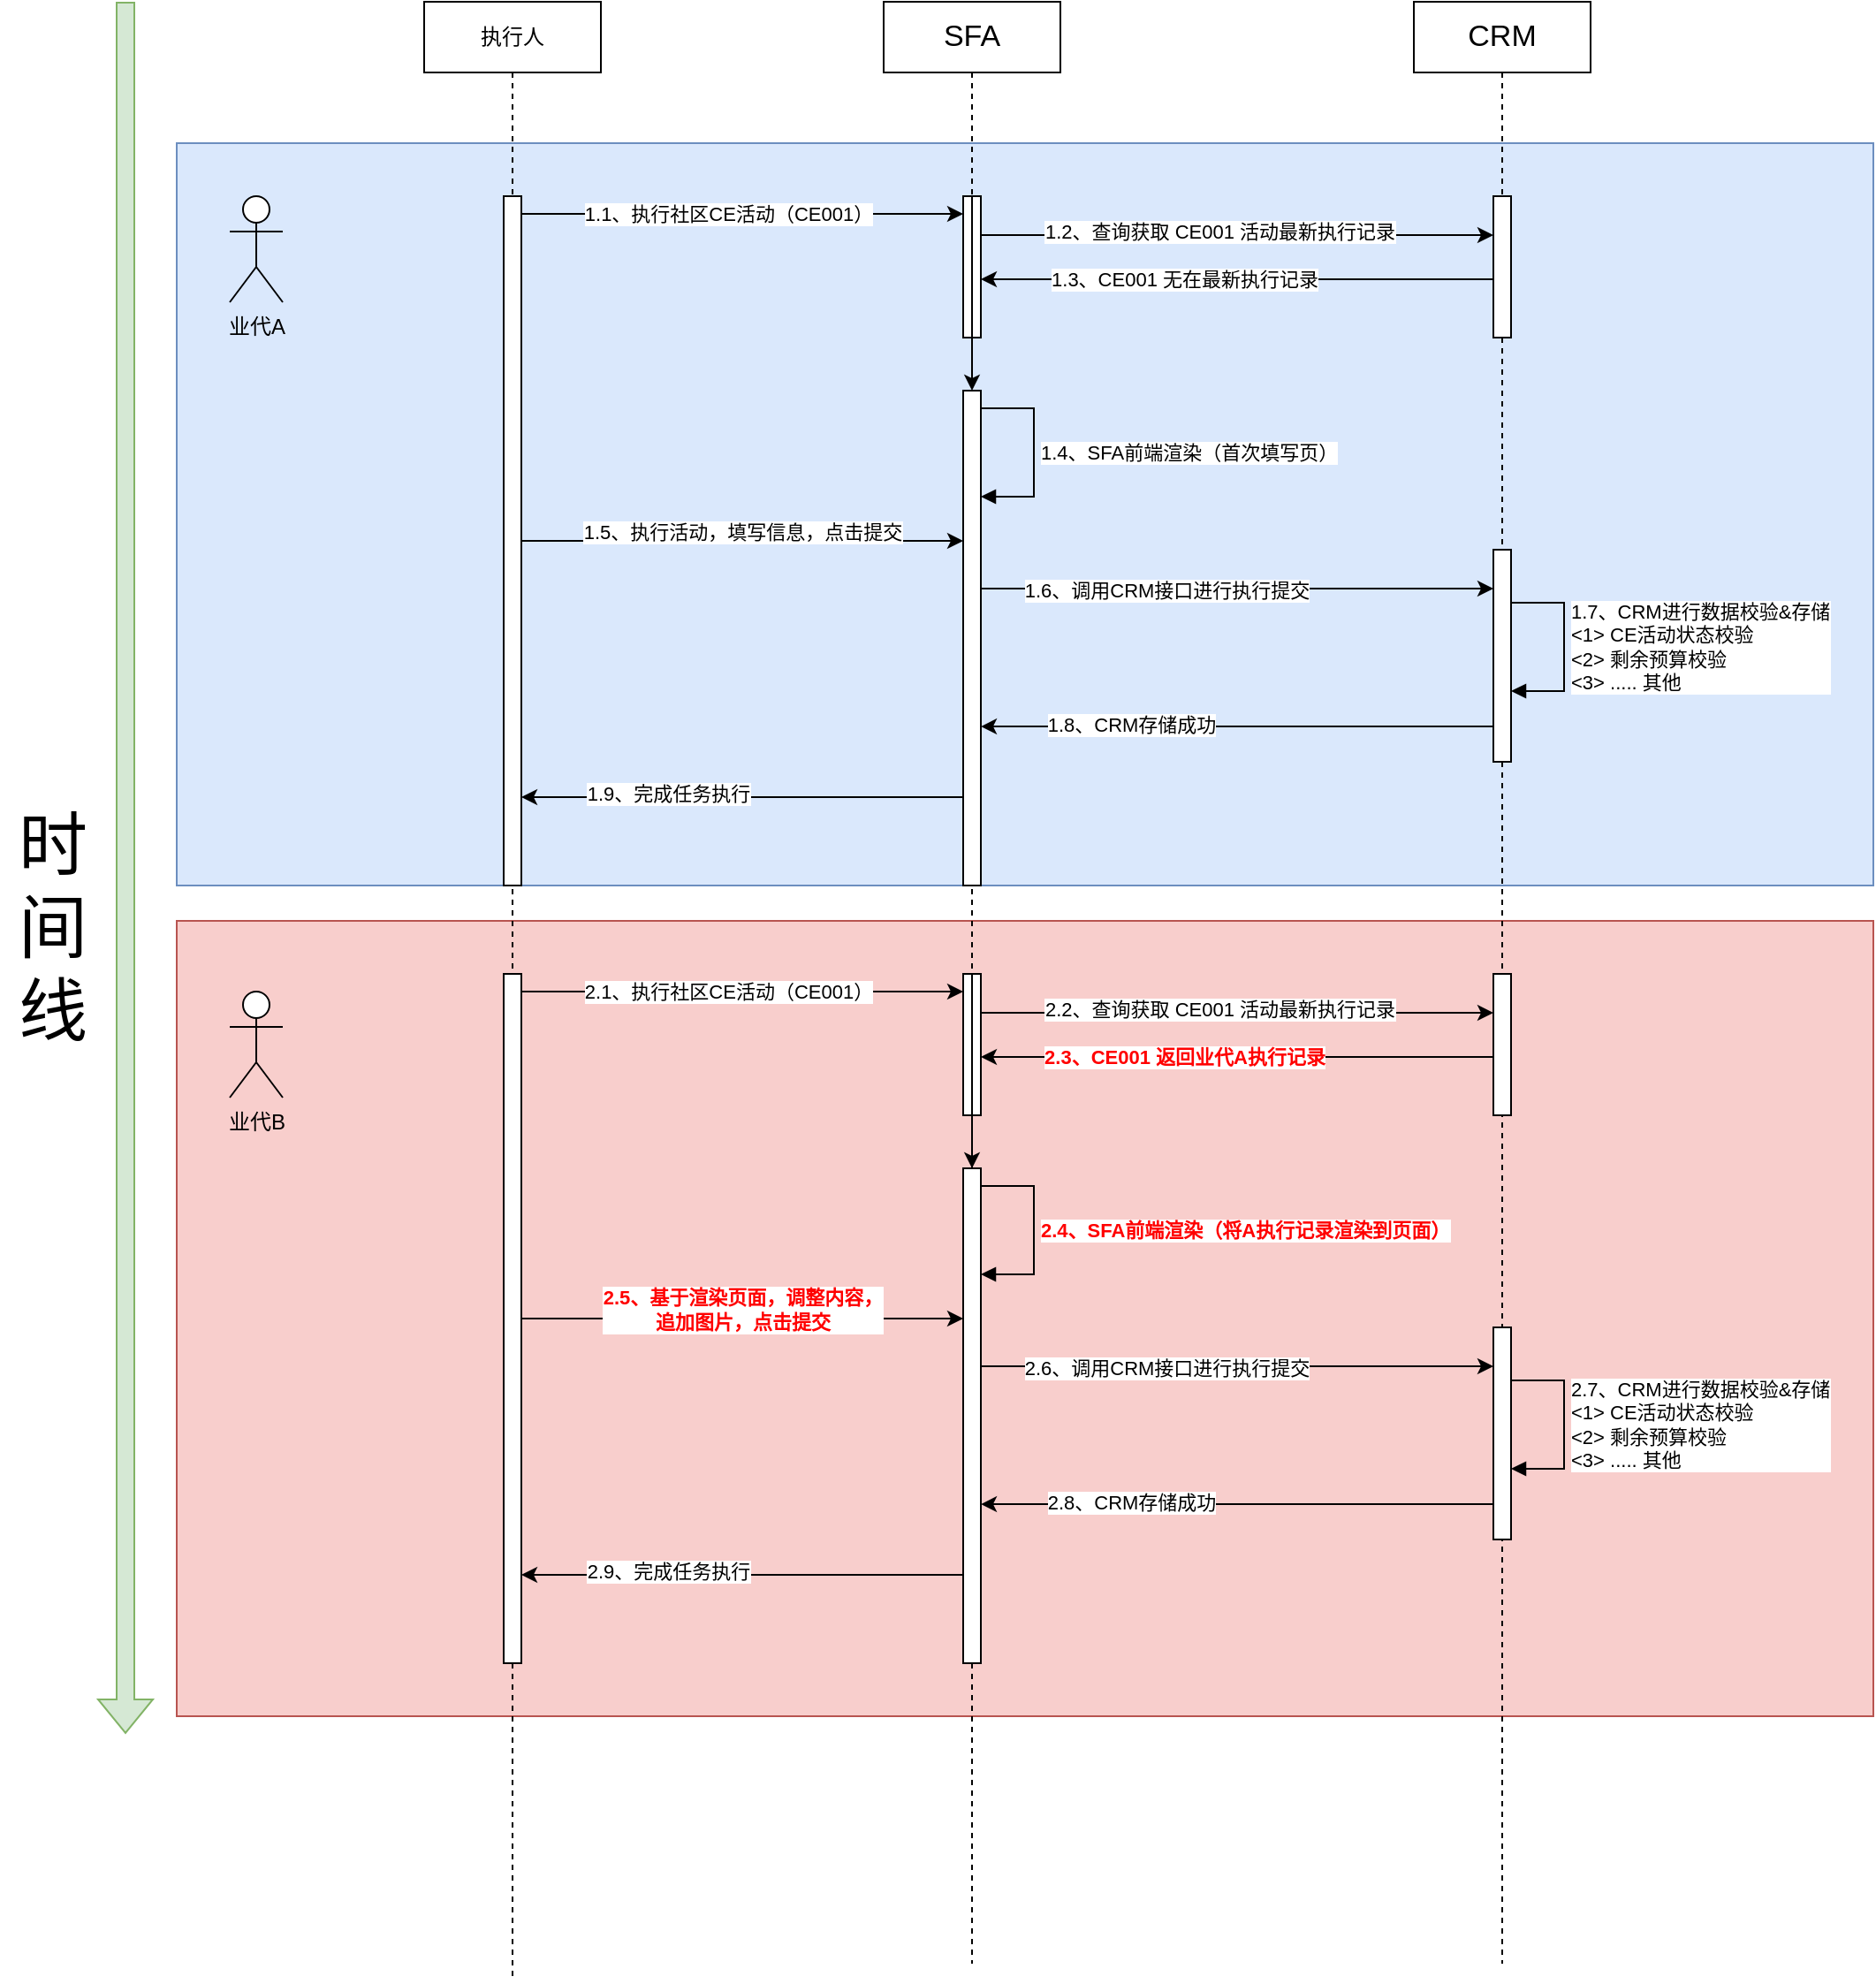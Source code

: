 <mxfile version="24.4.4" type="github">
  <diagram name="第 1 页" id="oT-IUX3YpCUqJ1tW2yBU">
    <mxGraphModel dx="2501" dy="991" grid="1" gridSize="10" guides="1" tooltips="1" connect="1" arrows="1" fold="1" page="1" pageScale="1" pageWidth="827" pageHeight="1169" math="0" shadow="0">
      <root>
        <mxCell id="0" />
        <mxCell id="1" parent="0" />
        <mxCell id="MuskfMbHmCuyWgwmizYg-84" value="" style="rounded=0;whiteSpace=wrap;html=1;fillColor=#f8cecc;strokeColor=#b85450;" vertex="1" parent="1">
          <mxGeometry x="-360" y="580" width="960" height="450" as="geometry" />
        </mxCell>
        <mxCell id="MuskfMbHmCuyWgwmizYg-83" value="" style="rounded=0;whiteSpace=wrap;html=1;fillColor=#dae8fc;strokeColor=#6c8ebf;" vertex="1" parent="1">
          <mxGeometry x="-360" y="140" width="960" height="420" as="geometry" />
        </mxCell>
        <mxCell id="MuskfMbHmCuyWgwmizYg-2" value="SFA" style="shape=umlLifeline;perimeter=lifelinePerimeter;whiteSpace=wrap;html=1;container=1;dropTarget=0;collapsible=0;recursiveResize=0;outlineConnect=0;portConstraint=eastwest;newEdgeStyle={&quot;curved&quot;:0,&quot;rounded&quot;:0};fontSize=17;movable=0;resizable=0;rotatable=0;deletable=0;editable=0;locked=1;connectable=0;" vertex="1" parent="1">
          <mxGeometry x="40" y="60" width="100" height="1110" as="geometry" />
        </mxCell>
        <mxCell id="MuskfMbHmCuyWgwmizYg-3" value="CRM" style="shape=umlLifeline;perimeter=lifelinePerimeter;whiteSpace=wrap;html=1;container=1;dropTarget=0;collapsible=0;recursiveResize=0;outlineConnect=0;portConstraint=eastwest;newEdgeStyle={&quot;curved&quot;:0,&quot;rounded&quot;:0};fontSize=17;movable=0;resizable=0;rotatable=0;deletable=0;editable=0;locked=1;connectable=0;" vertex="1" parent="1">
          <mxGeometry x="340" y="60" width="100" height="1110" as="geometry" />
        </mxCell>
        <mxCell id="MuskfMbHmCuyWgwmizYg-5" value="业代A" style="shape=umlActor;verticalLabelPosition=bottom;verticalAlign=top;html=1;" vertex="1" parent="1">
          <mxGeometry x="-330" y="170" width="30" height="60" as="geometry" />
        </mxCell>
        <mxCell id="MuskfMbHmCuyWgwmizYg-13" value="" style="edgeStyle=orthogonalEdgeStyle;rounded=0;orthogonalLoop=1;jettySize=auto;html=1;curved=0;" edge="1" parent="1">
          <mxGeometry relative="1" as="geometry">
            <mxPoint x="95" y="192" as="sourcePoint" />
            <mxPoint x="385" y="192" as="targetPoint" />
          </mxGeometry>
        </mxCell>
        <mxCell id="MuskfMbHmCuyWgwmizYg-15" value="1.2、查询获取 CE001 活动最新执行记录" style="edgeLabel;html=1;align=center;verticalAlign=middle;resizable=0;points=[];" vertex="1" connectable="0" parent="MuskfMbHmCuyWgwmizYg-13">
          <mxGeometry x="-0.214" y="2" relative="1" as="geometry">
            <mxPoint x="21" as="offset" />
          </mxGeometry>
        </mxCell>
        <mxCell id="MuskfMbHmCuyWgwmizYg-10" value="" style="html=1;points=[[0,0,0,0,5],[0,1,0,0,-5],[1,0,0,0,5],[1,1,0,0,-5]];perimeter=orthogonalPerimeter;outlineConnect=0;targetShapes=umlLifeline;portConstraint=eastwest;newEdgeStyle={&quot;curved&quot;:0,&quot;rounded&quot;:0};" vertex="1" parent="1">
          <mxGeometry x="85" y="170" width="10" height="80" as="geometry" />
        </mxCell>
        <mxCell id="MuskfMbHmCuyWgwmizYg-17" value="" style="edgeStyle=orthogonalEdgeStyle;rounded=0;orthogonalLoop=1;jettySize=auto;html=1;curved=0;" edge="1" parent="1">
          <mxGeometry relative="1" as="geometry">
            <mxPoint x="385" y="217" as="sourcePoint" />
            <mxPoint x="95" y="217" as="targetPoint" />
          </mxGeometry>
        </mxCell>
        <mxCell id="MuskfMbHmCuyWgwmizYg-18" value="1.3、CE001 无在最新执行记录" style="edgeLabel;html=1;align=center;verticalAlign=middle;resizable=0;points=[];" vertex="1" connectable="0" parent="MuskfMbHmCuyWgwmizYg-17">
          <mxGeometry x="0.503" relative="1" as="geometry">
            <mxPoint x="43" as="offset" />
          </mxGeometry>
        </mxCell>
        <mxCell id="MuskfMbHmCuyWgwmizYg-12" value="" style="html=1;points=[[0,0,0,0,5],[0,1,0,0,-5],[1,0,0,0,5],[1,1,0,0,-5]];perimeter=orthogonalPerimeter;outlineConnect=0;targetShapes=umlLifeline;portConstraint=eastwest;newEdgeStyle={&quot;curved&quot;:0,&quot;rounded&quot;:0};" vertex="1" parent="1">
          <mxGeometry x="385" y="170" width="10" height="80" as="geometry" />
        </mxCell>
        <mxCell id="MuskfMbHmCuyWgwmizYg-24" value="" style="edgeStyle=orthogonalEdgeStyle;rounded=0;orthogonalLoop=1;jettySize=auto;html=1;curved=0;" edge="1" parent="1">
          <mxGeometry relative="1" as="geometry">
            <mxPoint x="95" y="392.0" as="sourcePoint" />
            <mxPoint x="385" y="392.0" as="targetPoint" />
          </mxGeometry>
        </mxCell>
        <mxCell id="MuskfMbHmCuyWgwmizYg-26" value="1.6、调用CRM接口进行执行提交" style="edgeLabel;html=1;align=center;verticalAlign=middle;resizable=0;points=[];" vertex="1" connectable="0" parent="MuskfMbHmCuyWgwmizYg-24">
          <mxGeometry x="-0.302" y="-1" relative="1" as="geometry">
            <mxPoint x="4" as="offset" />
          </mxGeometry>
        </mxCell>
        <mxCell id="MuskfMbHmCuyWgwmizYg-38" value="" style="edgeStyle=orthogonalEdgeStyle;rounded=0;orthogonalLoop=1;jettySize=auto;html=1;curved=0;" edge="1" parent="1" source="MuskfMbHmCuyWgwmizYg-19">
          <mxGeometry relative="1" as="geometry">
            <mxPoint x="-165" y="509.966" as="targetPoint" />
            <Array as="points">
              <mxPoint x="-90" y="510" />
              <mxPoint x="-90" y="510" />
            </Array>
          </mxGeometry>
        </mxCell>
        <mxCell id="MuskfMbHmCuyWgwmizYg-39" value="1.9、完成任务执行" style="edgeLabel;html=1;align=center;verticalAlign=middle;resizable=0;points=[];" vertex="1" connectable="0" parent="MuskfMbHmCuyWgwmizYg-38">
          <mxGeometry x="0.339" y="-2" relative="1" as="geometry">
            <mxPoint as="offset" />
          </mxGeometry>
        </mxCell>
        <mxCell id="MuskfMbHmCuyWgwmizYg-19" value="" style="html=1;points=[[0,0,0,0,5],[0,1,0,0,-5],[1,0,0,0,5],[1,1,0,0,-5]];perimeter=orthogonalPerimeter;outlineConnect=0;targetShapes=umlLifeline;portConstraint=eastwest;newEdgeStyle={&quot;curved&quot;:0,&quot;rounded&quot;:0};" vertex="1" parent="1">
          <mxGeometry x="85" y="280" width="10" height="280" as="geometry" />
        </mxCell>
        <mxCell id="MuskfMbHmCuyWgwmizYg-20" value="" style="endArrow=classic;html=1;rounded=0;" edge="1" parent="1">
          <mxGeometry width="50" height="50" relative="1" as="geometry">
            <mxPoint x="90" y="170" as="sourcePoint" />
            <mxPoint x="90" y="280" as="targetPoint" />
          </mxGeometry>
        </mxCell>
        <mxCell id="MuskfMbHmCuyWgwmizYg-22" value="1.4、SFA前端渲染（首次填写页）" style="html=1;align=left;spacingLeft=2;endArrow=block;rounded=0;edgeStyle=orthogonalEdgeStyle;curved=0;rounded=0;" edge="1" parent="1">
          <mxGeometry relative="1" as="geometry">
            <mxPoint x="95" y="290" as="sourcePoint" />
            <Array as="points">
              <mxPoint x="125" y="290" />
              <mxPoint x="125" y="340" />
            </Array>
            <mxPoint x="95" y="340" as="targetPoint" />
          </mxGeometry>
        </mxCell>
        <mxCell id="MuskfMbHmCuyWgwmizYg-35" value="" style="edgeStyle=orthogonalEdgeStyle;rounded=0;orthogonalLoop=1;jettySize=auto;html=1;curved=0;" edge="1" parent="1" source="MuskfMbHmCuyWgwmizYg-25">
          <mxGeometry relative="1" as="geometry">
            <mxPoint x="95" y="470.029" as="targetPoint" />
            <Array as="points">
              <mxPoint x="320" y="470" />
              <mxPoint x="320" y="470" />
            </Array>
          </mxGeometry>
        </mxCell>
        <mxCell id="MuskfMbHmCuyWgwmizYg-36" value="1.8、CRM存储成功" style="edgeLabel;html=1;align=center;verticalAlign=middle;resizable=0;points=[];" vertex="1" connectable="0" parent="MuskfMbHmCuyWgwmizYg-35">
          <mxGeometry x="0.65" y="-1" relative="1" as="geometry">
            <mxPoint x="34" as="offset" />
          </mxGeometry>
        </mxCell>
        <mxCell id="MuskfMbHmCuyWgwmizYg-25" value="" style="html=1;points=[[0,0,0,0,5],[0,1,0,0,-5],[1,0,0,0,5],[1,1,0,0,-5]];perimeter=orthogonalPerimeter;outlineConnect=0;targetShapes=umlLifeline;portConstraint=eastwest;newEdgeStyle={&quot;curved&quot;:0,&quot;rounded&quot;:0};" vertex="1" parent="1">
          <mxGeometry x="385" y="370" width="10" height="120" as="geometry" />
        </mxCell>
        <mxCell id="MuskfMbHmCuyWgwmizYg-27" value="执行人" style="shape=umlLifeline;perimeter=lifelinePerimeter;whiteSpace=wrap;html=1;container=1;dropTarget=0;collapsible=0;recursiveResize=0;outlineConnect=0;portConstraint=eastwest;newEdgeStyle={&quot;curved&quot;:0,&quot;rounded&quot;:0};movable=0;resizable=0;rotatable=0;deletable=0;editable=0;locked=1;connectable=0;" vertex="1" parent="1">
          <mxGeometry x="-220" y="60" width="100" height="1120" as="geometry" />
        </mxCell>
        <mxCell id="MuskfMbHmCuyWgwmizYg-30" value="" style="edgeStyle=orthogonalEdgeStyle;rounded=0;orthogonalLoop=1;jettySize=auto;html=1;curved=0;" edge="1" parent="1">
          <mxGeometry relative="1" as="geometry">
            <mxPoint x="-165" y="365.0" as="sourcePoint" />
            <mxPoint x="85" y="365.0" as="targetPoint" />
          </mxGeometry>
        </mxCell>
        <mxCell id="MuskfMbHmCuyWgwmizYg-31" value="1.5、执行活动，填写信息，点击提交" style="edgeLabel;html=1;align=center;verticalAlign=middle;resizable=0;points=[];" vertex="1" connectable="0" parent="MuskfMbHmCuyWgwmizYg-30">
          <mxGeometry x="-0.424" relative="1" as="geometry">
            <mxPoint x="53" y="-5" as="offset" />
          </mxGeometry>
        </mxCell>
        <mxCell id="MuskfMbHmCuyWgwmizYg-48" value="" style="edgeStyle=orthogonalEdgeStyle;rounded=0;orthogonalLoop=1;jettySize=auto;html=1;curved=0;" edge="1" parent="1">
          <mxGeometry relative="1" as="geometry">
            <mxPoint x="-165" y="180" as="sourcePoint" />
            <mxPoint x="85" y="180" as="targetPoint" />
          </mxGeometry>
        </mxCell>
        <mxCell id="MuskfMbHmCuyWgwmizYg-50" value="1.1、执行社区CE活动（CE001）" style="edgeLabel;html=1;align=center;verticalAlign=middle;resizable=0;points=[];" vertex="1" connectable="0" parent="MuskfMbHmCuyWgwmizYg-48">
          <mxGeometry x="-0.069" relative="1" as="geometry">
            <mxPoint as="offset" />
          </mxGeometry>
        </mxCell>
        <mxCell id="MuskfMbHmCuyWgwmizYg-28" value="" style="html=1;points=[[0,0,0,0,5],[0,1,0,0,-5],[1,0,0,0,5],[1,1,0,0,-5]];perimeter=orthogonalPerimeter;outlineConnect=0;targetShapes=umlLifeline;portConstraint=eastwest;newEdgeStyle={&quot;curved&quot;:0,&quot;rounded&quot;:0};" vertex="1" parent="1">
          <mxGeometry x="-175" y="170" width="10" height="390" as="geometry" />
        </mxCell>
        <mxCell id="MuskfMbHmCuyWgwmizYg-32" value="1.7、CRM进行数据校验&amp;amp;存储&lt;br&gt;&amp;lt;1&amp;gt; CE活动状态校验&lt;br&gt;&amp;lt;2&amp;gt; 剩余预算校验&lt;br&gt;&amp;lt;3&amp;gt; ..... 其他" style="html=1;align=left;spacingLeft=2;endArrow=block;rounded=0;edgeStyle=orthogonalEdgeStyle;curved=0;rounded=0;" edge="1" parent="1" target="MuskfMbHmCuyWgwmizYg-25">
          <mxGeometry relative="1" as="geometry">
            <mxPoint x="395" y="400" as="sourcePoint" />
            <Array as="points">
              <mxPoint x="425" y="400" />
              <mxPoint x="425" y="450" />
            </Array>
            <mxPoint x="395" y="450" as="targetPoint" />
          </mxGeometry>
        </mxCell>
        <mxCell id="MuskfMbHmCuyWgwmizYg-49" value="" style="endArrow=classic;html=1;rounded=0;" edge="1" parent="1" source="MuskfMbHmCuyWgwmizYg-10">
          <mxGeometry width="50" height="50" relative="1" as="geometry">
            <mxPoint x="90" y="250" as="sourcePoint" />
            <mxPoint x="90" y="170" as="targetPoint" />
          </mxGeometry>
        </mxCell>
        <mxCell id="MuskfMbHmCuyWgwmizYg-51" value="" style="shape=flexArrow;endArrow=classic;html=1;rounded=0;fillColor=#d5e8d4;strokeColor=#82b366;" edge="1" parent="1">
          <mxGeometry width="50" height="50" relative="1" as="geometry">
            <mxPoint x="-389" y="60" as="sourcePoint" />
            <mxPoint x="-389" y="1040" as="targetPoint" />
          </mxGeometry>
        </mxCell>
        <mxCell id="MuskfMbHmCuyWgwmizYg-52" value="业代B" style="shape=umlActor;verticalLabelPosition=bottom;verticalAlign=top;html=1;" vertex="1" parent="1">
          <mxGeometry x="-330" y="620" width="30" height="60" as="geometry" />
        </mxCell>
        <mxCell id="MuskfMbHmCuyWgwmizYg-56" value="" style="edgeStyle=orthogonalEdgeStyle;rounded=0;orthogonalLoop=1;jettySize=auto;html=1;curved=0;" edge="1" parent="1">
          <mxGeometry relative="1" as="geometry">
            <mxPoint x="95" y="632" as="sourcePoint" />
            <mxPoint x="385" y="632" as="targetPoint" />
          </mxGeometry>
        </mxCell>
        <mxCell id="MuskfMbHmCuyWgwmizYg-57" value="2.2、查询获取 CE001 活动最新执行记录" style="edgeLabel;html=1;align=center;verticalAlign=middle;resizable=0;points=[];" vertex="1" connectable="0" parent="MuskfMbHmCuyWgwmizYg-56">
          <mxGeometry x="-0.214" y="2" relative="1" as="geometry">
            <mxPoint x="21" as="offset" />
          </mxGeometry>
        </mxCell>
        <mxCell id="MuskfMbHmCuyWgwmizYg-58" value="" style="html=1;points=[[0,0,0,0,5],[0,1,0,0,-5],[1,0,0,0,5],[1,1,0,0,-5]];perimeter=orthogonalPerimeter;outlineConnect=0;targetShapes=umlLifeline;portConstraint=eastwest;newEdgeStyle={&quot;curved&quot;:0,&quot;rounded&quot;:0};" vertex="1" parent="1">
          <mxGeometry x="85" y="610" width="10" height="80" as="geometry" />
        </mxCell>
        <mxCell id="MuskfMbHmCuyWgwmizYg-59" value="" style="edgeStyle=orthogonalEdgeStyle;rounded=0;orthogonalLoop=1;jettySize=auto;html=1;curved=0;" edge="1" parent="1">
          <mxGeometry relative="1" as="geometry">
            <mxPoint x="385" y="657" as="sourcePoint" />
            <mxPoint x="95" y="657" as="targetPoint" />
          </mxGeometry>
        </mxCell>
        <mxCell id="MuskfMbHmCuyWgwmizYg-60" value="2.3、CE001 返回业代A执行记录" style="edgeLabel;html=1;align=center;verticalAlign=middle;resizable=0;points=[];fontColor=#FF0000;fontStyle=1" vertex="1" connectable="0" parent="MuskfMbHmCuyWgwmizYg-59">
          <mxGeometry x="0.503" relative="1" as="geometry">
            <mxPoint x="43" as="offset" />
          </mxGeometry>
        </mxCell>
        <mxCell id="MuskfMbHmCuyWgwmizYg-61" value="" style="html=1;points=[[0,0,0,0,5],[0,1,0,0,-5],[1,0,0,0,5],[1,1,0,0,-5]];perimeter=orthogonalPerimeter;outlineConnect=0;targetShapes=umlLifeline;portConstraint=eastwest;newEdgeStyle={&quot;curved&quot;:0,&quot;rounded&quot;:0};" vertex="1" parent="1">
          <mxGeometry x="385" y="610" width="10" height="80" as="geometry" />
        </mxCell>
        <mxCell id="MuskfMbHmCuyWgwmizYg-62" value="" style="edgeStyle=orthogonalEdgeStyle;rounded=0;orthogonalLoop=1;jettySize=auto;html=1;curved=0;" edge="1" parent="1">
          <mxGeometry relative="1" as="geometry">
            <mxPoint x="95" y="832.0" as="sourcePoint" />
            <mxPoint x="385" y="832.0" as="targetPoint" />
          </mxGeometry>
        </mxCell>
        <mxCell id="MuskfMbHmCuyWgwmizYg-63" value="2.6、调用CRM接口进行执行提交" style="edgeLabel;html=1;align=center;verticalAlign=middle;resizable=0;points=[];" vertex="1" connectable="0" parent="MuskfMbHmCuyWgwmizYg-62">
          <mxGeometry x="-0.302" y="-1" relative="1" as="geometry">
            <mxPoint x="4" as="offset" />
          </mxGeometry>
        </mxCell>
        <mxCell id="MuskfMbHmCuyWgwmizYg-64" value="" style="edgeStyle=orthogonalEdgeStyle;rounded=0;orthogonalLoop=1;jettySize=auto;html=1;curved=0;" edge="1" parent="1" source="MuskfMbHmCuyWgwmizYg-66">
          <mxGeometry relative="1" as="geometry">
            <mxPoint x="-165" y="949.966" as="targetPoint" />
            <Array as="points">
              <mxPoint x="-90" y="950" />
              <mxPoint x="-90" y="950" />
            </Array>
          </mxGeometry>
        </mxCell>
        <mxCell id="MuskfMbHmCuyWgwmizYg-65" value="2.9、完成任务执行" style="edgeLabel;html=1;align=center;verticalAlign=middle;resizable=0;points=[];" vertex="1" connectable="0" parent="MuskfMbHmCuyWgwmizYg-64">
          <mxGeometry x="0.339" y="-2" relative="1" as="geometry">
            <mxPoint as="offset" />
          </mxGeometry>
        </mxCell>
        <mxCell id="MuskfMbHmCuyWgwmizYg-66" value="" style="html=1;points=[[0,0,0,0,5],[0,1,0,0,-5],[1,0,0,0,5],[1,1,0,0,-5]];perimeter=orthogonalPerimeter;outlineConnect=0;targetShapes=umlLifeline;portConstraint=eastwest;newEdgeStyle={&quot;curved&quot;:0,&quot;rounded&quot;:0};" vertex="1" parent="1">
          <mxGeometry x="85" y="720" width="10" height="280" as="geometry" />
        </mxCell>
        <mxCell id="MuskfMbHmCuyWgwmizYg-67" value="" style="endArrow=classic;html=1;rounded=0;" edge="1" parent="1">
          <mxGeometry width="50" height="50" relative="1" as="geometry">
            <mxPoint x="90" y="610" as="sourcePoint" />
            <mxPoint x="90" y="720" as="targetPoint" />
          </mxGeometry>
        </mxCell>
        <mxCell id="MuskfMbHmCuyWgwmizYg-68" value="2.4、SFA前端渲染（将A执行记录渲染到页面）" style="html=1;align=left;spacingLeft=2;endArrow=block;rounded=0;edgeStyle=orthogonalEdgeStyle;curved=0;rounded=0;fontColor=#FF0000;fontStyle=1" edge="1" parent="1">
          <mxGeometry relative="1" as="geometry">
            <mxPoint x="95" y="730" as="sourcePoint" />
            <Array as="points">
              <mxPoint x="125" y="730" />
              <mxPoint x="125" y="780" />
            </Array>
            <mxPoint x="95" y="780" as="targetPoint" />
          </mxGeometry>
        </mxCell>
        <mxCell id="MuskfMbHmCuyWgwmizYg-69" value="" style="edgeStyle=orthogonalEdgeStyle;rounded=0;orthogonalLoop=1;jettySize=auto;html=1;curved=0;" edge="1" parent="1" source="MuskfMbHmCuyWgwmizYg-71">
          <mxGeometry relative="1" as="geometry">
            <mxPoint x="95" y="910.029" as="targetPoint" />
            <Array as="points">
              <mxPoint x="320" y="910" />
              <mxPoint x="320" y="910" />
            </Array>
          </mxGeometry>
        </mxCell>
        <mxCell id="MuskfMbHmCuyWgwmizYg-70" value="2.8、CRM存储成功" style="edgeLabel;html=1;align=center;verticalAlign=middle;resizable=0;points=[];" vertex="1" connectable="0" parent="MuskfMbHmCuyWgwmizYg-69">
          <mxGeometry x="0.65" y="-1" relative="1" as="geometry">
            <mxPoint x="34" as="offset" />
          </mxGeometry>
        </mxCell>
        <mxCell id="MuskfMbHmCuyWgwmizYg-71" value="" style="html=1;points=[[0,0,0,0,5],[0,1,0,0,-5],[1,0,0,0,5],[1,1,0,0,-5]];perimeter=orthogonalPerimeter;outlineConnect=0;targetShapes=umlLifeline;portConstraint=eastwest;newEdgeStyle={&quot;curved&quot;:0,&quot;rounded&quot;:0};" vertex="1" parent="1">
          <mxGeometry x="385" y="810" width="10" height="120" as="geometry" />
        </mxCell>
        <mxCell id="MuskfMbHmCuyWgwmizYg-72" value="" style="edgeStyle=orthogonalEdgeStyle;rounded=0;orthogonalLoop=1;jettySize=auto;html=1;curved=0;" edge="1" parent="1">
          <mxGeometry relative="1" as="geometry">
            <mxPoint x="-165" y="805.0" as="sourcePoint" />
            <mxPoint x="85" y="805.0" as="targetPoint" />
          </mxGeometry>
        </mxCell>
        <mxCell id="MuskfMbHmCuyWgwmizYg-73" value="2.5、基于渲染页面，调整内容，&lt;br&gt;追加图片，点击提交" style="edgeLabel;html=1;align=center;verticalAlign=middle;resizable=0;points=[];fontColor=#FF0000;fontStyle=1" vertex="1" connectable="0" parent="MuskfMbHmCuyWgwmizYg-72">
          <mxGeometry x="-0.424" relative="1" as="geometry">
            <mxPoint x="53" y="-5" as="offset" />
          </mxGeometry>
        </mxCell>
        <mxCell id="MuskfMbHmCuyWgwmizYg-74" value="" style="edgeStyle=orthogonalEdgeStyle;rounded=0;orthogonalLoop=1;jettySize=auto;html=1;curved=0;" edge="1" parent="1">
          <mxGeometry relative="1" as="geometry">
            <mxPoint x="-165" y="620" as="sourcePoint" />
            <mxPoint x="85" y="620" as="targetPoint" />
          </mxGeometry>
        </mxCell>
        <mxCell id="MuskfMbHmCuyWgwmizYg-75" value="2.1、执行社区CE活动（CE001）" style="edgeLabel;html=1;align=center;verticalAlign=middle;resizable=0;points=[];" vertex="1" connectable="0" parent="MuskfMbHmCuyWgwmizYg-74">
          <mxGeometry x="-0.069" relative="1" as="geometry">
            <mxPoint as="offset" />
          </mxGeometry>
        </mxCell>
        <mxCell id="MuskfMbHmCuyWgwmizYg-76" value="" style="html=1;points=[[0,0,0,0,5],[0,1,0,0,-5],[1,0,0,0,5],[1,1,0,0,-5]];perimeter=orthogonalPerimeter;outlineConnect=0;targetShapes=umlLifeline;portConstraint=eastwest;newEdgeStyle={&quot;curved&quot;:0,&quot;rounded&quot;:0};" vertex="1" parent="1">
          <mxGeometry x="-175" y="610" width="10" height="390" as="geometry" />
        </mxCell>
        <mxCell id="MuskfMbHmCuyWgwmizYg-77" value="2.7、CRM进行数据校验&amp;amp;存储&lt;br&gt;&amp;lt;1&amp;gt; CE活动状态校验&lt;br&gt;&amp;lt;2&amp;gt; 剩余预算校验&lt;br&gt;&amp;lt;3&amp;gt; ..... 其他" style="html=1;align=left;spacingLeft=2;endArrow=block;rounded=0;edgeStyle=orthogonalEdgeStyle;curved=0;rounded=0;" edge="1" parent="1" target="MuskfMbHmCuyWgwmizYg-71">
          <mxGeometry relative="1" as="geometry">
            <mxPoint x="395" y="840" as="sourcePoint" />
            <Array as="points">
              <mxPoint x="425" y="840" />
              <mxPoint x="425" y="890" />
            </Array>
            <mxPoint x="395" y="890" as="targetPoint" />
          </mxGeometry>
        </mxCell>
        <mxCell id="MuskfMbHmCuyWgwmizYg-78" value="" style="endArrow=classic;html=1;rounded=0;" edge="1" parent="1" source="MuskfMbHmCuyWgwmizYg-58">
          <mxGeometry width="50" height="50" relative="1" as="geometry">
            <mxPoint x="90" y="690" as="sourcePoint" />
            <mxPoint x="90" y="610" as="targetPoint" />
          </mxGeometry>
        </mxCell>
        <mxCell id="MuskfMbHmCuyWgwmizYg-80" value="&lt;font style=&quot;font-size: 39px;&quot;&gt;时&lt;br&gt;间&lt;br&gt;线&lt;/font&gt;" style="text;html=1;align=center;verticalAlign=middle;whiteSpace=wrap;rounded=0;" vertex="1" parent="1">
          <mxGeometry x="-460" y="505" width="60" height="160" as="geometry" />
        </mxCell>
      </root>
    </mxGraphModel>
  </diagram>
</mxfile>
